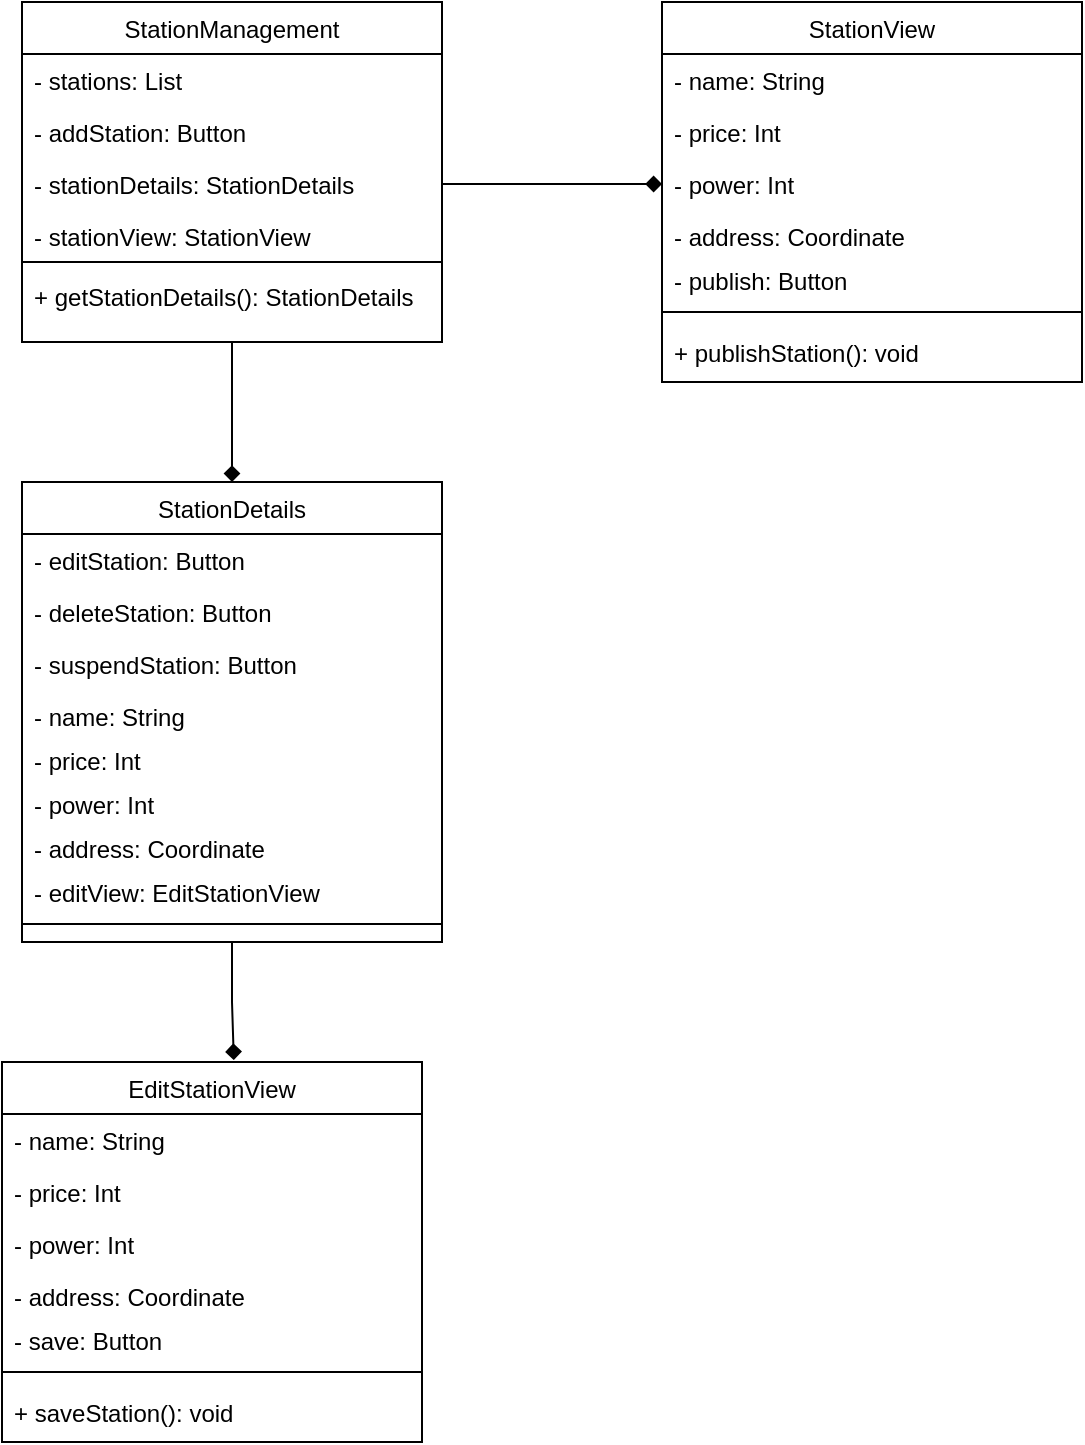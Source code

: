 <mxfile version="17.1.0" type="google"><diagram id="C5RBs43oDa-KdzZeNtuy" name="Page-1"><mxGraphModel grid="1" gridSize="10" guides="1" tooltips="1" connect="1" arrows="1" page="1" fold="1" pageScale="1" pageWidth="827" pageHeight="1169" math="0" shadow="0"><root><mxCell id="WIyWlLk6GJQsqaUBKTNV-0"/><mxCell id="WIyWlLk6GJQsqaUBKTNV-1" parent="WIyWlLk6GJQsqaUBKTNV-0"/><mxCell id="-YLvtB5UsodurmZ1Tm2x-32" style="edgeStyle=orthogonalEdgeStyle;rounded=0;orthogonalLoop=1;jettySize=auto;html=1;entryX=0.5;entryY=0;entryDx=0;entryDy=0;endArrow=diamond;endFill=1;" edge="1" parent="WIyWlLk6GJQsqaUBKTNV-1" source="zkfFHV4jXpPFQw0GAbJ--0" target="-YLvtB5UsodurmZ1Tm2x-1"><mxGeometry relative="1" as="geometry"/></mxCell><mxCell id="zkfFHV4jXpPFQw0GAbJ--0" value="StationManagement" style="swimlane;fontStyle=0;align=center;verticalAlign=top;childLayout=stackLayout;horizontal=1;startSize=26;horizontalStack=0;resizeParent=1;resizeLast=0;collapsible=1;marginBottom=0;rounded=0;shadow=0;strokeWidth=1;" parent="WIyWlLk6GJQsqaUBKTNV-1" vertex="1"><mxGeometry x="280" y="40" width="210" height="170" as="geometry"><mxRectangle x="230" y="140" width="160" height="26" as="alternateBounds"/></mxGeometry></mxCell><mxCell id="zkfFHV4jXpPFQw0GAbJ--1" value="- stations: List" style="text;align=left;verticalAlign=top;spacingLeft=4;spacingRight=4;overflow=hidden;rotatable=0;points=[[0,0.5],[1,0.5]];portConstraint=eastwest;" parent="zkfFHV4jXpPFQw0GAbJ--0" vertex="1"><mxGeometry y="26" width="210" height="26" as="geometry"/></mxCell><mxCell id="zkfFHV4jXpPFQw0GAbJ--2" value="- addStation: Button" style="text;align=left;verticalAlign=top;spacingLeft=4;spacingRight=4;overflow=hidden;rotatable=0;points=[[0,0.5],[1,0.5]];portConstraint=eastwest;rounded=0;shadow=0;html=0;" parent="zkfFHV4jXpPFQw0GAbJ--0" vertex="1"><mxGeometry y="52" width="210" height="26" as="geometry"/></mxCell><mxCell id="-YLvtB5UsodurmZ1Tm2x-0" value="- stationDetails: StationDetails" style="text;align=left;verticalAlign=top;spacingLeft=4;spacingRight=4;overflow=hidden;rotatable=0;points=[[0,0.5],[1,0.5]];portConstraint=eastwest;rounded=0;shadow=0;html=0;" vertex="1" parent="zkfFHV4jXpPFQw0GAbJ--0"><mxGeometry y="78" width="210" height="26" as="geometry"/></mxCell><mxCell id="zkfFHV4jXpPFQw0GAbJ--3" value="- stationView: StationView" style="text;align=left;verticalAlign=top;spacingLeft=4;spacingRight=4;overflow=hidden;rotatable=0;points=[[0,0.5],[1,0.5]];portConstraint=eastwest;rounded=0;shadow=0;html=0;" parent="zkfFHV4jXpPFQw0GAbJ--0" vertex="1"><mxGeometry y="104" width="210" height="22" as="geometry"/></mxCell><mxCell id="zkfFHV4jXpPFQw0GAbJ--4" value="" style="line;html=1;strokeWidth=1;align=left;verticalAlign=middle;spacingTop=-1;spacingLeft=3;spacingRight=3;rotatable=0;labelPosition=right;points=[];portConstraint=eastwest;" parent="zkfFHV4jXpPFQw0GAbJ--0" vertex="1"><mxGeometry y="126" width="210" height="8" as="geometry"/></mxCell><mxCell id="zkfFHV4jXpPFQw0GAbJ--5" value="+ getStationDetails(): StationDetails" style="text;align=left;verticalAlign=top;spacingLeft=4;spacingRight=4;overflow=hidden;rotatable=0;points=[[0,0.5],[1,0.5]];portConstraint=eastwest;" parent="zkfFHV4jXpPFQw0GAbJ--0" vertex="1"><mxGeometry y="134" width="210" height="26" as="geometry"/></mxCell><mxCell id="-YLvtB5UsodurmZ1Tm2x-33" style="edgeStyle=orthogonalEdgeStyle;rounded=0;orthogonalLoop=1;jettySize=auto;html=1;entryX=0.552;entryY=-0.005;entryDx=0;entryDy=0;entryPerimeter=0;endArrow=diamond;endFill=1;" edge="1" parent="WIyWlLk6GJQsqaUBKTNV-1" source="-YLvtB5UsodurmZ1Tm2x-1" target="-YLvtB5UsodurmZ1Tm2x-12"><mxGeometry relative="1" as="geometry"/></mxCell><mxCell id="-YLvtB5UsodurmZ1Tm2x-1" value="StationDetails" style="swimlane;fontStyle=0;align=center;verticalAlign=top;childLayout=stackLayout;horizontal=1;startSize=26;horizontalStack=0;resizeParent=1;resizeLast=0;collapsible=1;marginBottom=0;rounded=0;shadow=0;strokeWidth=1;" vertex="1" parent="WIyWlLk6GJQsqaUBKTNV-1"><mxGeometry x="280" y="280" width="210" height="230" as="geometry"><mxRectangle x="230" y="140" width="160" height="26" as="alternateBounds"/></mxGeometry></mxCell><mxCell id="-YLvtB5UsodurmZ1Tm2x-2" value="- editStation: Button " style="text;align=left;verticalAlign=top;spacingLeft=4;spacingRight=4;overflow=hidden;rotatable=0;points=[[0,0.5],[1,0.5]];portConstraint=eastwest;" vertex="1" parent="-YLvtB5UsodurmZ1Tm2x-1"><mxGeometry y="26" width="210" height="26" as="geometry"/></mxCell><mxCell id="-YLvtB5UsodurmZ1Tm2x-3" value="- deleteStation: Button" style="text;align=left;verticalAlign=top;spacingLeft=4;spacingRight=4;overflow=hidden;rotatable=0;points=[[0,0.5],[1,0.5]];portConstraint=eastwest;rounded=0;shadow=0;html=0;" vertex="1" parent="-YLvtB5UsodurmZ1Tm2x-1"><mxGeometry y="52" width="210" height="26" as="geometry"/></mxCell><mxCell id="-YLvtB5UsodurmZ1Tm2x-4" value="- suspendStation: Button" style="text;align=left;verticalAlign=top;spacingLeft=4;spacingRight=4;overflow=hidden;rotatable=0;points=[[0,0.5],[1,0.5]];portConstraint=eastwest;rounded=0;shadow=0;html=0;" vertex="1" parent="-YLvtB5UsodurmZ1Tm2x-1"><mxGeometry y="78" width="210" height="26" as="geometry"/></mxCell><mxCell id="-YLvtB5UsodurmZ1Tm2x-5" value="- name: String" style="text;align=left;verticalAlign=top;spacingLeft=4;spacingRight=4;overflow=hidden;rotatable=0;points=[[0,0.5],[1,0.5]];portConstraint=eastwest;rounded=0;shadow=0;html=0;" vertex="1" parent="-YLvtB5UsodurmZ1Tm2x-1"><mxGeometry y="104" width="210" height="22" as="geometry"/></mxCell><mxCell id="-YLvtB5UsodurmZ1Tm2x-8" value="- price: Int" style="text;align=left;verticalAlign=top;spacingLeft=4;spacingRight=4;overflow=hidden;rotatable=0;points=[[0,0.5],[1,0.5]];portConstraint=eastwest;rounded=0;shadow=0;html=0;" vertex="1" parent="-YLvtB5UsodurmZ1Tm2x-1"><mxGeometry y="126" width="210" height="22" as="geometry"/></mxCell><mxCell id="-YLvtB5UsodurmZ1Tm2x-9" value="- power: Int" style="text;align=left;verticalAlign=top;spacingLeft=4;spacingRight=4;overflow=hidden;rotatable=0;points=[[0,0.5],[1,0.5]];portConstraint=eastwest;rounded=0;shadow=0;html=0;" vertex="1" parent="-YLvtB5UsodurmZ1Tm2x-1"><mxGeometry y="148" width="210" height="22" as="geometry"/></mxCell><mxCell id="-YLvtB5UsodurmZ1Tm2x-10" value="- address: Coordinate" style="text;align=left;verticalAlign=top;spacingLeft=4;spacingRight=4;overflow=hidden;rotatable=0;points=[[0,0.5],[1,0.5]];portConstraint=eastwest;rounded=0;shadow=0;html=0;" vertex="1" parent="-YLvtB5UsodurmZ1Tm2x-1"><mxGeometry y="170" width="210" height="22" as="geometry"/></mxCell><mxCell id="-YLvtB5UsodurmZ1Tm2x-11" value="- editView: EditStationView" style="text;align=left;verticalAlign=top;spacingLeft=4;spacingRight=4;overflow=hidden;rotatable=0;points=[[0,0.5],[1,0.5]];portConstraint=eastwest;rounded=0;shadow=0;html=0;" vertex="1" parent="-YLvtB5UsodurmZ1Tm2x-1"><mxGeometry y="192" width="210" height="22" as="geometry"/></mxCell><mxCell id="-YLvtB5UsodurmZ1Tm2x-6" value="" style="line;html=1;strokeWidth=1;align=left;verticalAlign=middle;spacingTop=-1;spacingLeft=3;spacingRight=3;rotatable=0;labelPosition=right;points=[];portConstraint=eastwest;" vertex="1" parent="-YLvtB5UsodurmZ1Tm2x-1"><mxGeometry y="214" width="210" height="14" as="geometry"/></mxCell><mxCell id="-YLvtB5UsodurmZ1Tm2x-12" value="EditStationView" style="swimlane;fontStyle=0;align=center;verticalAlign=top;childLayout=stackLayout;horizontal=1;startSize=26;horizontalStack=0;resizeParent=1;resizeLast=0;collapsible=1;marginBottom=0;rounded=0;shadow=0;strokeWidth=1;" vertex="1" parent="WIyWlLk6GJQsqaUBKTNV-1"><mxGeometry x="270" y="570" width="210" height="190" as="geometry"><mxRectangle x="230" y="140" width="160" height="26" as="alternateBounds"/></mxGeometry></mxCell><mxCell id="-YLvtB5UsodurmZ1Tm2x-13" value="- name: String" style="text;align=left;verticalAlign=top;spacingLeft=4;spacingRight=4;overflow=hidden;rotatable=0;points=[[0,0.5],[1,0.5]];portConstraint=eastwest;" vertex="1" parent="-YLvtB5UsodurmZ1Tm2x-12"><mxGeometry y="26" width="210" height="26" as="geometry"/></mxCell><mxCell id="-YLvtB5UsodurmZ1Tm2x-14" value="- price: Int" style="text;align=left;verticalAlign=top;spacingLeft=4;spacingRight=4;overflow=hidden;rotatable=0;points=[[0,0.5],[1,0.5]];portConstraint=eastwest;rounded=0;shadow=0;html=0;" vertex="1" parent="-YLvtB5UsodurmZ1Tm2x-12"><mxGeometry y="52" width="210" height="26" as="geometry"/></mxCell><mxCell id="-YLvtB5UsodurmZ1Tm2x-15" value="- power: Int" style="text;align=left;verticalAlign=top;spacingLeft=4;spacingRight=4;overflow=hidden;rotatable=0;points=[[0,0.5],[1,0.5]];portConstraint=eastwest;rounded=0;shadow=0;html=0;" vertex="1" parent="-YLvtB5UsodurmZ1Tm2x-12"><mxGeometry y="78" width="210" height="26" as="geometry"/></mxCell><mxCell id="-YLvtB5UsodurmZ1Tm2x-16" value="- address: Coordinate" style="text;align=left;verticalAlign=top;spacingLeft=4;spacingRight=4;overflow=hidden;rotatable=0;points=[[0,0.5],[1,0.5]];portConstraint=eastwest;rounded=0;shadow=0;html=0;" vertex="1" parent="-YLvtB5UsodurmZ1Tm2x-12"><mxGeometry y="104" width="210" height="22" as="geometry"/></mxCell><mxCell id="-YLvtB5UsodurmZ1Tm2x-17" value="- save: Button" style="text;align=left;verticalAlign=top;spacingLeft=4;spacingRight=4;overflow=hidden;rotatable=0;points=[[0,0.5],[1,0.5]];portConstraint=eastwest;rounded=0;shadow=0;html=0;" vertex="1" parent="-YLvtB5UsodurmZ1Tm2x-12"><mxGeometry y="126" width="210" height="22" as="geometry"/></mxCell><mxCell id="-YLvtB5UsodurmZ1Tm2x-21" value="" style="line;html=1;strokeWidth=1;align=left;verticalAlign=middle;spacingTop=-1;spacingLeft=3;spacingRight=3;rotatable=0;labelPosition=right;points=[];portConstraint=eastwest;" vertex="1" parent="-YLvtB5UsodurmZ1Tm2x-12"><mxGeometry y="148" width="210" height="14" as="geometry"/></mxCell><mxCell id="-YLvtB5UsodurmZ1Tm2x-22" value="+ saveStation(): void" style="text;align=left;verticalAlign=top;spacingLeft=4;spacingRight=4;overflow=hidden;rotatable=0;points=[[0,0.5],[1,0.5]];portConstraint=eastwest;rounded=0;shadow=0;html=0;" vertex="1" parent="-YLvtB5UsodurmZ1Tm2x-12"><mxGeometry y="162" width="210" height="22" as="geometry"/></mxCell><mxCell id="-YLvtB5UsodurmZ1Tm2x-23" value="StationView" style="swimlane;fontStyle=0;align=center;verticalAlign=top;childLayout=stackLayout;horizontal=1;startSize=26;horizontalStack=0;resizeParent=1;resizeLast=0;collapsible=1;marginBottom=0;rounded=0;shadow=0;strokeWidth=1;" vertex="1" parent="WIyWlLk6GJQsqaUBKTNV-1"><mxGeometry x="600" y="40" width="210" height="190" as="geometry"><mxRectangle x="230" y="140" width="160" height="26" as="alternateBounds"/></mxGeometry></mxCell><mxCell id="-YLvtB5UsodurmZ1Tm2x-24" value="- name: String" style="text;align=left;verticalAlign=top;spacingLeft=4;spacingRight=4;overflow=hidden;rotatable=0;points=[[0,0.5],[1,0.5]];portConstraint=eastwest;" vertex="1" parent="-YLvtB5UsodurmZ1Tm2x-23"><mxGeometry y="26" width="210" height="26" as="geometry"/></mxCell><mxCell id="-YLvtB5UsodurmZ1Tm2x-25" value="- price: Int" style="text;align=left;verticalAlign=top;spacingLeft=4;spacingRight=4;overflow=hidden;rotatable=0;points=[[0,0.5],[1,0.5]];portConstraint=eastwest;rounded=0;shadow=0;html=0;" vertex="1" parent="-YLvtB5UsodurmZ1Tm2x-23"><mxGeometry y="52" width="210" height="26" as="geometry"/></mxCell><mxCell id="-YLvtB5UsodurmZ1Tm2x-26" value="- power: Int" style="text;align=left;verticalAlign=top;spacingLeft=4;spacingRight=4;overflow=hidden;rotatable=0;points=[[0,0.5],[1,0.5]];portConstraint=eastwest;rounded=0;shadow=0;html=0;" vertex="1" parent="-YLvtB5UsodurmZ1Tm2x-23"><mxGeometry y="78" width="210" height="26" as="geometry"/></mxCell><mxCell id="-YLvtB5UsodurmZ1Tm2x-27" value="- address: Coordinate" style="text;align=left;verticalAlign=top;spacingLeft=4;spacingRight=4;overflow=hidden;rotatable=0;points=[[0,0.5],[1,0.5]];portConstraint=eastwest;rounded=0;shadow=0;html=0;" vertex="1" parent="-YLvtB5UsodurmZ1Tm2x-23"><mxGeometry y="104" width="210" height="22" as="geometry"/></mxCell><mxCell id="-YLvtB5UsodurmZ1Tm2x-28" value="- publish: Button" style="text;align=left;verticalAlign=top;spacingLeft=4;spacingRight=4;overflow=hidden;rotatable=0;points=[[0,0.5],[1,0.5]];portConstraint=eastwest;rounded=0;shadow=0;html=0;" vertex="1" parent="-YLvtB5UsodurmZ1Tm2x-23"><mxGeometry y="126" width="210" height="22" as="geometry"/></mxCell><mxCell id="-YLvtB5UsodurmZ1Tm2x-29" value="" style="line;html=1;strokeWidth=1;align=left;verticalAlign=middle;spacingTop=-1;spacingLeft=3;spacingRight=3;rotatable=0;labelPosition=right;points=[];portConstraint=eastwest;" vertex="1" parent="-YLvtB5UsodurmZ1Tm2x-23"><mxGeometry y="148" width="210" height="14" as="geometry"/></mxCell><mxCell id="-YLvtB5UsodurmZ1Tm2x-30" value="+ publishStation(): void" style="text;align=left;verticalAlign=top;spacingLeft=4;spacingRight=4;overflow=hidden;rotatable=0;points=[[0,0.5],[1,0.5]];portConstraint=eastwest;rounded=0;shadow=0;html=0;" vertex="1" parent="-YLvtB5UsodurmZ1Tm2x-23"><mxGeometry y="162" width="210" height="22" as="geometry"/></mxCell><mxCell id="-YLvtB5UsodurmZ1Tm2x-31" style="edgeStyle=orthogonalEdgeStyle;rounded=0;orthogonalLoop=1;jettySize=auto;html=1;endArrow=diamond;endFill=1;" edge="1" parent="WIyWlLk6GJQsqaUBKTNV-1" source="-YLvtB5UsodurmZ1Tm2x-0" target="-YLvtB5UsodurmZ1Tm2x-26"><mxGeometry relative="1" as="geometry"/></mxCell></root></mxGraphModel></diagram></mxfile>